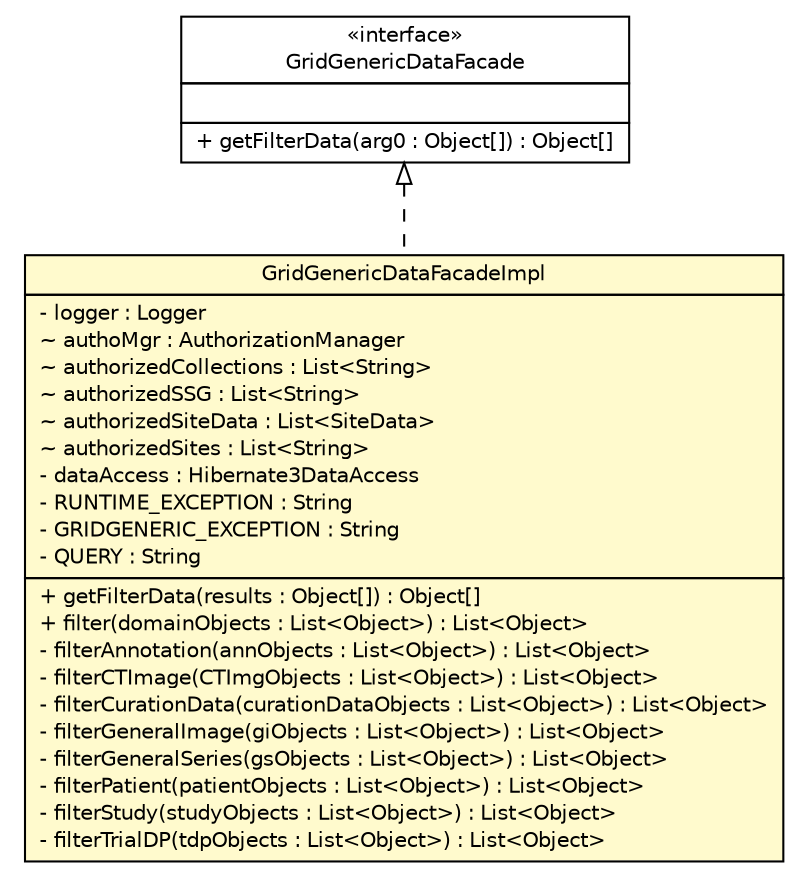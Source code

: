#!/usr/local/bin/dot
#
# Class diagram 
# Generated by UmlGraph version 4.8 (http://www.spinellis.gr/sw/umlgraph)
#

digraph G {
	edge [fontname="Helvetica",fontsize=10,labelfontname="Helvetica",labelfontsize=10];
	node [fontname="Helvetica",fontsize=10,shape=plaintext];
	// gov.nih.nci.ncia.grid.GridGenericDataFacadeImpl
	c29669 [label=<<table border="0" cellborder="1" cellspacing="0" cellpadding="2" port="p" bgcolor="lemonChiffon" href="./GridGenericDataFacadeImpl.html">
		<tr><td><table border="0" cellspacing="0" cellpadding="1">
			<tr><td> GridGenericDataFacadeImpl </td></tr>
		</table></td></tr>
		<tr><td><table border="0" cellspacing="0" cellpadding="1">
			<tr><td align="left"> - logger : Logger </td></tr>
			<tr><td align="left"> ~ authoMgr : AuthorizationManager </td></tr>
			<tr><td align="left"> ~ authorizedCollections : List&lt;String&gt; </td></tr>
			<tr><td align="left"> ~ authorizedSSG : List&lt;String&gt; </td></tr>
			<tr><td align="left"> ~ authorizedSiteData : List&lt;SiteData&gt; </td></tr>
			<tr><td align="left"> ~ authorizedSites : List&lt;String&gt; </td></tr>
			<tr><td align="left"> - dataAccess : Hibernate3DataAccess </td></tr>
			<tr><td align="left"> - RUNTIME_EXCEPTION : String </td></tr>
			<tr><td align="left"> - GRIDGENERIC_EXCEPTION : String </td></tr>
			<tr><td align="left"> - QUERY : String </td></tr>
		</table></td></tr>
		<tr><td><table border="0" cellspacing="0" cellpadding="1">
			<tr><td align="left"> + getFilterData(results : Object[]) : Object[] </td></tr>
			<tr><td align="left"> + filter(domainObjects : List&lt;Object&gt;) : List&lt;Object&gt; </td></tr>
			<tr><td align="left"> - filterAnnotation(annObjects : List&lt;Object&gt;) : List&lt;Object&gt; </td></tr>
			<tr><td align="left"> - filterCTImage(CTImgObjects : List&lt;Object&gt;) : List&lt;Object&gt; </td></tr>
			<tr><td align="left"> - filterCurationData(curationDataObjects : List&lt;Object&gt;) : List&lt;Object&gt; </td></tr>
			<tr><td align="left"> - filterGeneralImage(giObjects : List&lt;Object&gt;) : List&lt;Object&gt; </td></tr>
			<tr><td align="left"> - filterGeneralSeries(gsObjects : List&lt;Object&gt;) : List&lt;Object&gt; </td></tr>
			<tr><td align="left"> - filterPatient(patientObjects : List&lt;Object&gt;) : List&lt;Object&gt; </td></tr>
			<tr><td align="left"> - filterStudy(studyObjects : List&lt;Object&gt;) : List&lt;Object&gt; </td></tr>
			<tr><td align="left"> - filterTrialDP(tdpObjects : List&lt;Object&gt;) : List&lt;Object&gt; </td></tr>
		</table></td></tr>
		</table>>, fontname="Helvetica", fontcolor="black", fontsize=10.0];
	//gov.nih.nci.ncia.grid.GridGenericDataFacadeImpl implements gov.nih.nci.ncia.grid.GridGenericDataFacade
	c29831:p -> c29669:p [dir=back,arrowtail=empty,style=dashed];
	// gov.nih.nci.ncia.grid.GridGenericDataFacade
	c29831 [label=<<table border="0" cellborder="1" cellspacing="0" cellpadding="2" port="p" href="http://java.sun.com/j2se/1.4.2/docs/api/gov/nih/nci/ncia/grid/GridGenericDataFacade.html">
		<tr><td><table border="0" cellspacing="0" cellpadding="1">
			<tr><td> &laquo;interface&raquo; </td></tr>
			<tr><td> GridGenericDataFacade </td></tr>
		</table></td></tr>
		<tr><td><table border="0" cellspacing="0" cellpadding="1">
			<tr><td align="left">  </td></tr>
		</table></td></tr>
		<tr><td><table border="0" cellspacing="0" cellpadding="1">
			<tr><td align="left"> + getFilterData(arg0 : Object[]) : Object[] </td></tr>
		</table></td></tr>
		</table>>, fontname="Helvetica", fontcolor="black", fontsize=10.0];
}

